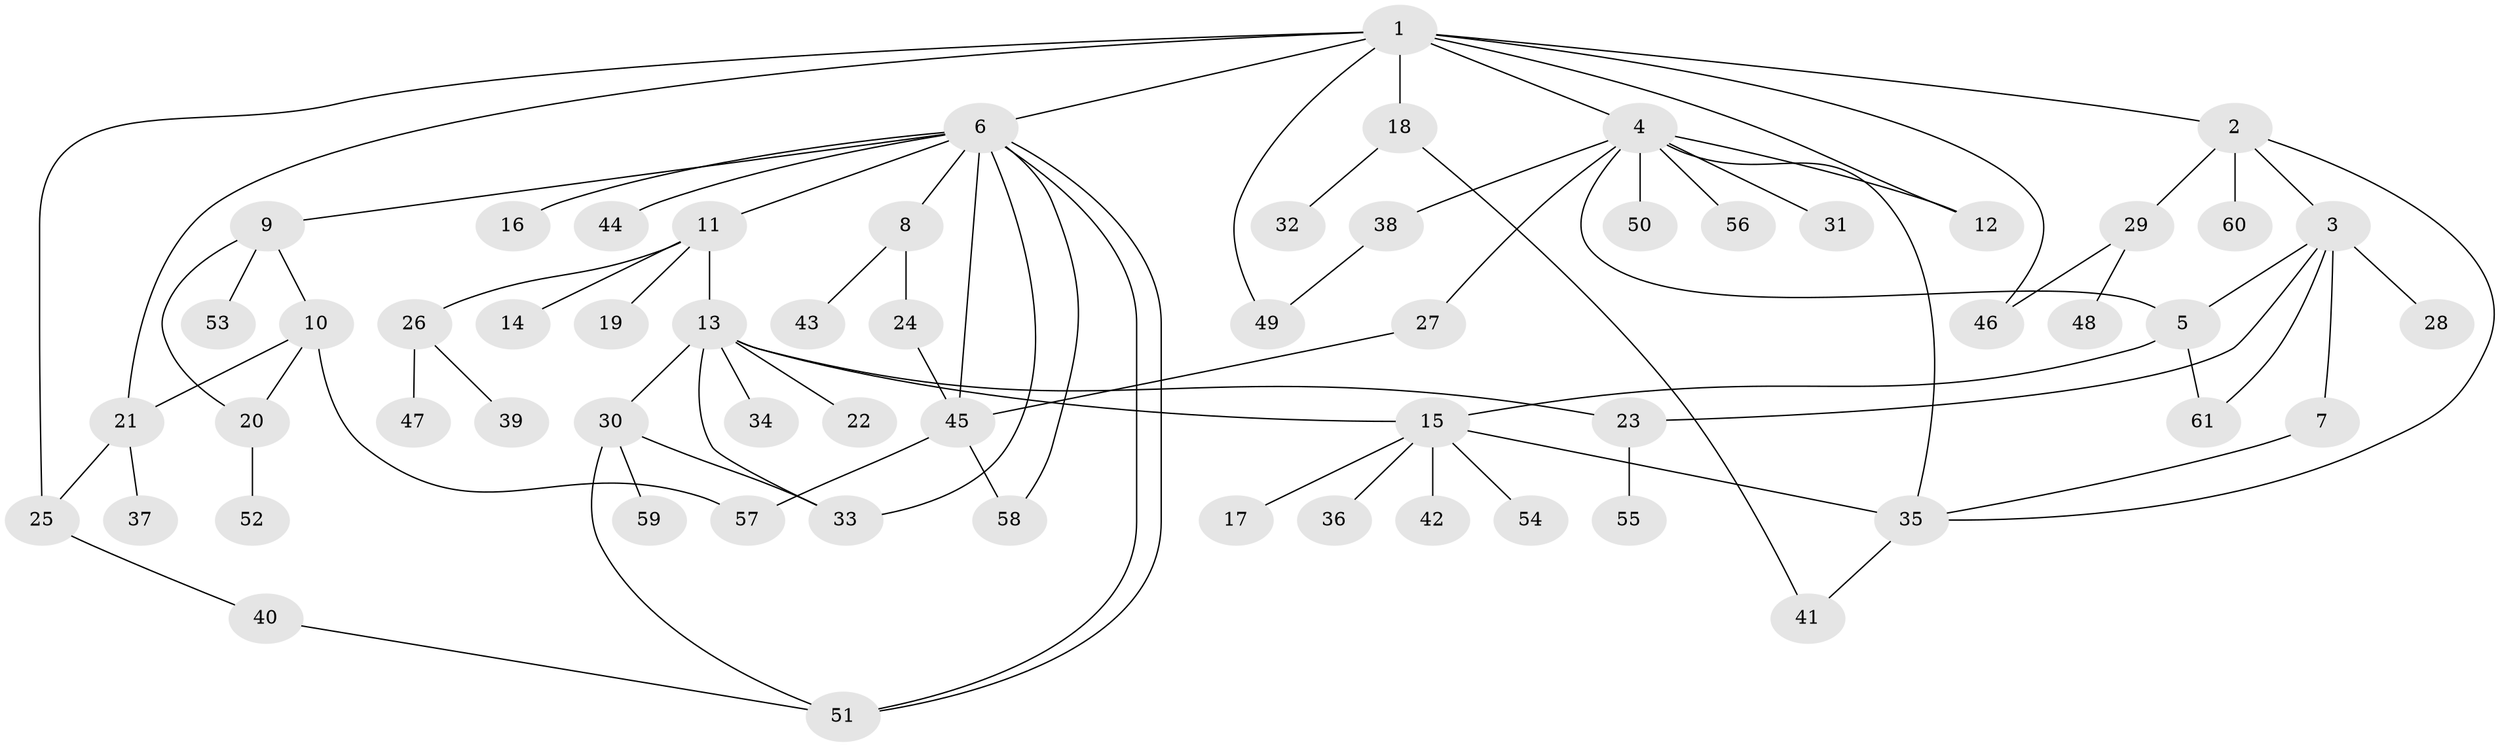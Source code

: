 // Generated by graph-tools (version 1.1) at 2025/35/03/09/25 02:35:44]
// undirected, 61 vertices, 83 edges
graph export_dot {
graph [start="1"]
  node [color=gray90,style=filled];
  1;
  2;
  3;
  4;
  5;
  6;
  7;
  8;
  9;
  10;
  11;
  12;
  13;
  14;
  15;
  16;
  17;
  18;
  19;
  20;
  21;
  22;
  23;
  24;
  25;
  26;
  27;
  28;
  29;
  30;
  31;
  32;
  33;
  34;
  35;
  36;
  37;
  38;
  39;
  40;
  41;
  42;
  43;
  44;
  45;
  46;
  47;
  48;
  49;
  50;
  51;
  52;
  53;
  54;
  55;
  56;
  57;
  58;
  59;
  60;
  61;
  1 -- 2;
  1 -- 4;
  1 -- 6;
  1 -- 12;
  1 -- 18;
  1 -- 21;
  1 -- 25;
  1 -- 46;
  1 -- 49;
  2 -- 3;
  2 -- 29;
  2 -- 35;
  2 -- 60;
  3 -- 5;
  3 -- 7;
  3 -- 23;
  3 -- 28;
  3 -- 61;
  4 -- 5;
  4 -- 12;
  4 -- 27;
  4 -- 31;
  4 -- 35;
  4 -- 38;
  4 -- 50;
  4 -- 56;
  5 -- 15;
  5 -- 61;
  6 -- 8;
  6 -- 9;
  6 -- 11;
  6 -- 16;
  6 -- 33;
  6 -- 44;
  6 -- 45;
  6 -- 51;
  6 -- 51;
  6 -- 58;
  7 -- 35;
  8 -- 24;
  8 -- 43;
  9 -- 10;
  9 -- 20;
  9 -- 53;
  10 -- 20;
  10 -- 21;
  10 -- 57;
  11 -- 13;
  11 -- 14;
  11 -- 19;
  11 -- 26;
  13 -- 15;
  13 -- 22;
  13 -- 23;
  13 -- 30;
  13 -- 33;
  13 -- 34;
  15 -- 17;
  15 -- 35;
  15 -- 36;
  15 -- 42;
  15 -- 54;
  18 -- 32;
  18 -- 41;
  20 -- 52;
  21 -- 25;
  21 -- 37;
  23 -- 55;
  24 -- 45;
  25 -- 40;
  26 -- 39;
  26 -- 47;
  27 -- 45;
  29 -- 46;
  29 -- 48;
  30 -- 33;
  30 -- 51;
  30 -- 59;
  35 -- 41;
  38 -- 49;
  40 -- 51;
  45 -- 57;
  45 -- 58;
}
